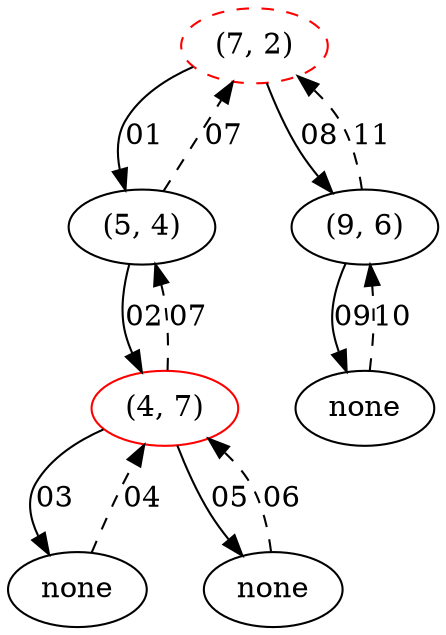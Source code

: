 digraph G {
    n72[label="(7, 2)",style="dashed",color="red"];
    n54[label="(5, 4)"];
    n47[label="(4, 7)",color="red"];
    n96[label="(9, 6)"];
    nn47[label="none"];     # none nearer node of (4, 7)
    nf47[label="none"];     # none further node of (4, 7)
    nn96[label="none"];     # none nearer node of (9, 6)

    n72 -> n54[label="01"];
    n54 -> n47[label="02"];
    n47 -> nn47[label="03"];
    nn47 -> n47[label="04",style="dashed"];
    n47 -> nf47[label="05"];
    nf47 -> n47[label="06",style="dashed"];
    n47 -> n54[label="07",style="dashed"];
    n54 -> n72[label="07",style="dashed"];
    n72 -> n96[label="08"];
    n96 -> nn96[label="09"];
    nn96 -> n96[label="10",style="dashed"];
    n96 -> n72[label="11",style="dashed"];
}